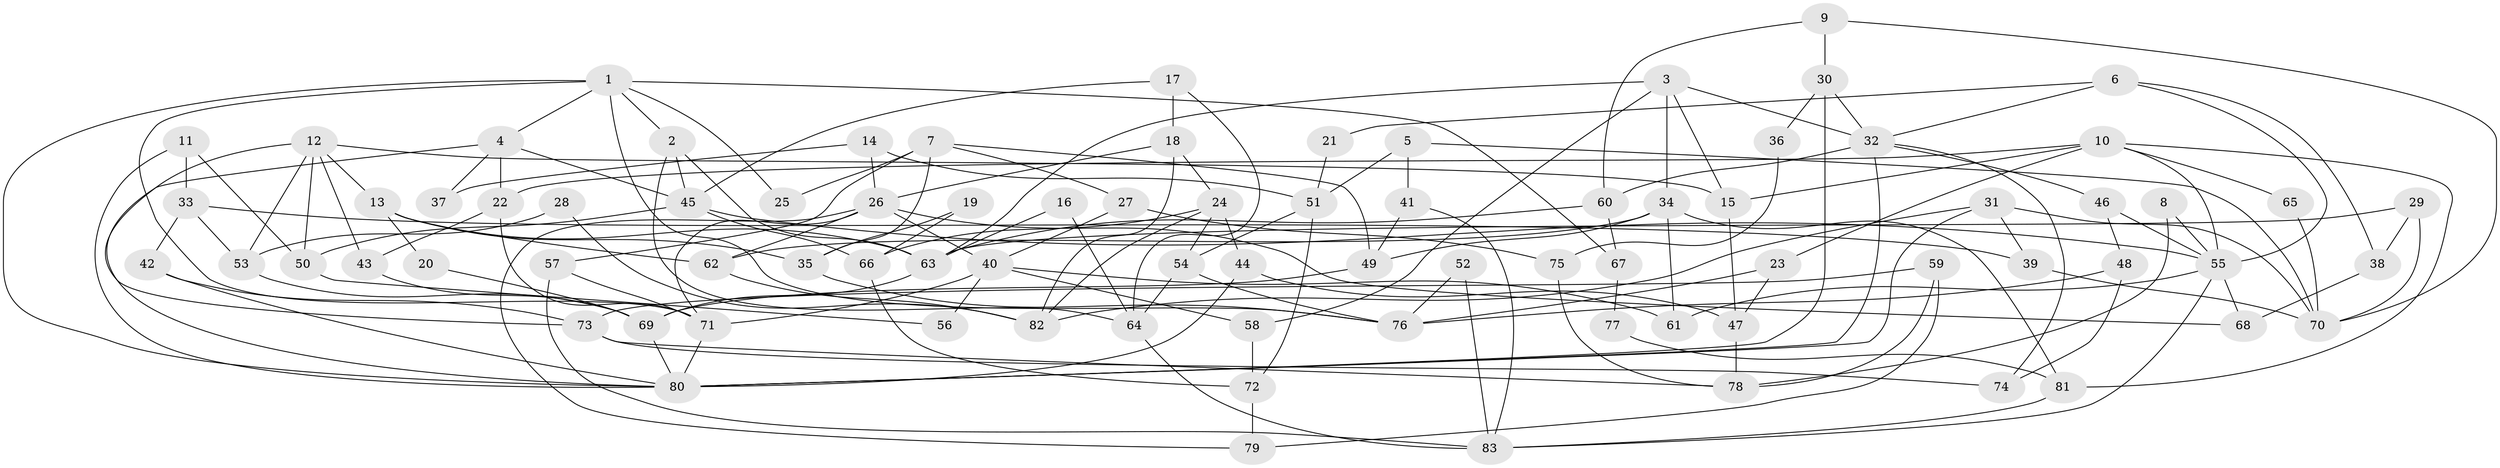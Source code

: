 // coarse degree distribution, {6: 0.1346153846153846, 7: 0.15384615384615385, 10: 0.019230769230769232, 5: 0.15384615384615385, 3: 0.17307692307692307, 4: 0.1346153846153846, 12: 0.019230769230769232, 8: 0.057692307692307696, 2: 0.1346153846153846, 13: 0.019230769230769232}
// Generated by graph-tools (version 1.1) at 2025/52/02/27/25 19:52:01]
// undirected, 83 vertices, 166 edges
graph export_dot {
graph [start="1"]
  node [color=gray90,style=filled];
  1;
  2;
  3;
  4;
  5;
  6;
  7;
  8;
  9;
  10;
  11;
  12;
  13;
  14;
  15;
  16;
  17;
  18;
  19;
  20;
  21;
  22;
  23;
  24;
  25;
  26;
  27;
  28;
  29;
  30;
  31;
  32;
  33;
  34;
  35;
  36;
  37;
  38;
  39;
  40;
  41;
  42;
  43;
  44;
  45;
  46;
  47;
  48;
  49;
  50;
  51;
  52;
  53;
  54;
  55;
  56;
  57;
  58;
  59;
  60;
  61;
  62;
  63;
  64;
  65;
  66;
  67;
  68;
  69;
  70;
  71;
  72;
  73;
  74;
  75;
  76;
  77;
  78;
  79;
  80;
  81;
  82;
  83;
  1 -- 2;
  1 -- 80;
  1 -- 4;
  1 -- 25;
  1 -- 67;
  1 -- 71;
  1 -- 76;
  2 -- 63;
  2 -- 45;
  2 -- 64;
  3 -- 15;
  3 -- 32;
  3 -- 34;
  3 -- 58;
  3 -- 63;
  4 -- 80;
  4 -- 22;
  4 -- 37;
  4 -- 45;
  5 -- 70;
  5 -- 51;
  5 -- 41;
  6 -- 55;
  6 -- 32;
  6 -- 21;
  6 -- 38;
  7 -- 57;
  7 -- 49;
  7 -- 25;
  7 -- 27;
  7 -- 35;
  8 -- 78;
  8 -- 55;
  9 -- 70;
  9 -- 30;
  9 -- 60;
  10 -- 55;
  10 -- 22;
  10 -- 15;
  10 -- 23;
  10 -- 65;
  10 -- 81;
  11 -- 80;
  11 -- 50;
  11 -- 33;
  12 -- 15;
  12 -- 13;
  12 -- 43;
  12 -- 50;
  12 -- 53;
  12 -- 73;
  13 -- 63;
  13 -- 35;
  13 -- 20;
  13 -- 62;
  14 -- 51;
  14 -- 26;
  14 -- 37;
  15 -- 47;
  16 -- 63;
  16 -- 64;
  17 -- 18;
  17 -- 64;
  17 -- 45;
  18 -- 82;
  18 -- 26;
  18 -- 24;
  19 -- 66;
  19 -- 35;
  20 -- 69;
  21 -- 51;
  22 -- 43;
  22 -- 71;
  23 -- 76;
  23 -- 47;
  24 -- 82;
  24 -- 44;
  24 -- 54;
  24 -- 66;
  26 -- 62;
  26 -- 71;
  26 -- 40;
  26 -- 68;
  26 -- 79;
  27 -- 40;
  27 -- 75;
  28 -- 53;
  28 -- 82;
  29 -- 38;
  29 -- 63;
  29 -- 70;
  30 -- 80;
  30 -- 32;
  30 -- 36;
  31 -- 80;
  31 -- 39;
  31 -- 70;
  31 -- 82;
  32 -- 74;
  32 -- 80;
  32 -- 46;
  32 -- 60;
  33 -- 53;
  33 -- 39;
  33 -- 42;
  34 -- 81;
  34 -- 49;
  34 -- 61;
  34 -- 62;
  35 -- 76;
  36 -- 75;
  38 -- 68;
  39 -- 70;
  40 -- 71;
  40 -- 56;
  40 -- 58;
  40 -- 61;
  41 -- 49;
  41 -- 83;
  42 -- 80;
  42 -- 73;
  43 -- 69;
  44 -- 47;
  44 -- 80;
  45 -- 50;
  45 -- 55;
  45 -- 66;
  46 -- 55;
  46 -- 48;
  47 -- 78;
  48 -- 76;
  48 -- 74;
  49 -- 69;
  50 -- 56;
  51 -- 72;
  51 -- 54;
  52 -- 83;
  52 -- 76;
  53 -- 69;
  54 -- 64;
  54 -- 76;
  55 -- 61;
  55 -- 68;
  55 -- 83;
  57 -- 83;
  57 -- 71;
  58 -- 72;
  59 -- 73;
  59 -- 79;
  59 -- 78;
  60 -- 63;
  60 -- 67;
  62 -- 82;
  63 -- 69;
  64 -- 83;
  65 -- 70;
  66 -- 72;
  67 -- 77;
  69 -- 80;
  71 -- 80;
  72 -- 79;
  73 -- 74;
  73 -- 78;
  75 -- 78;
  77 -- 81;
  81 -- 83;
}
